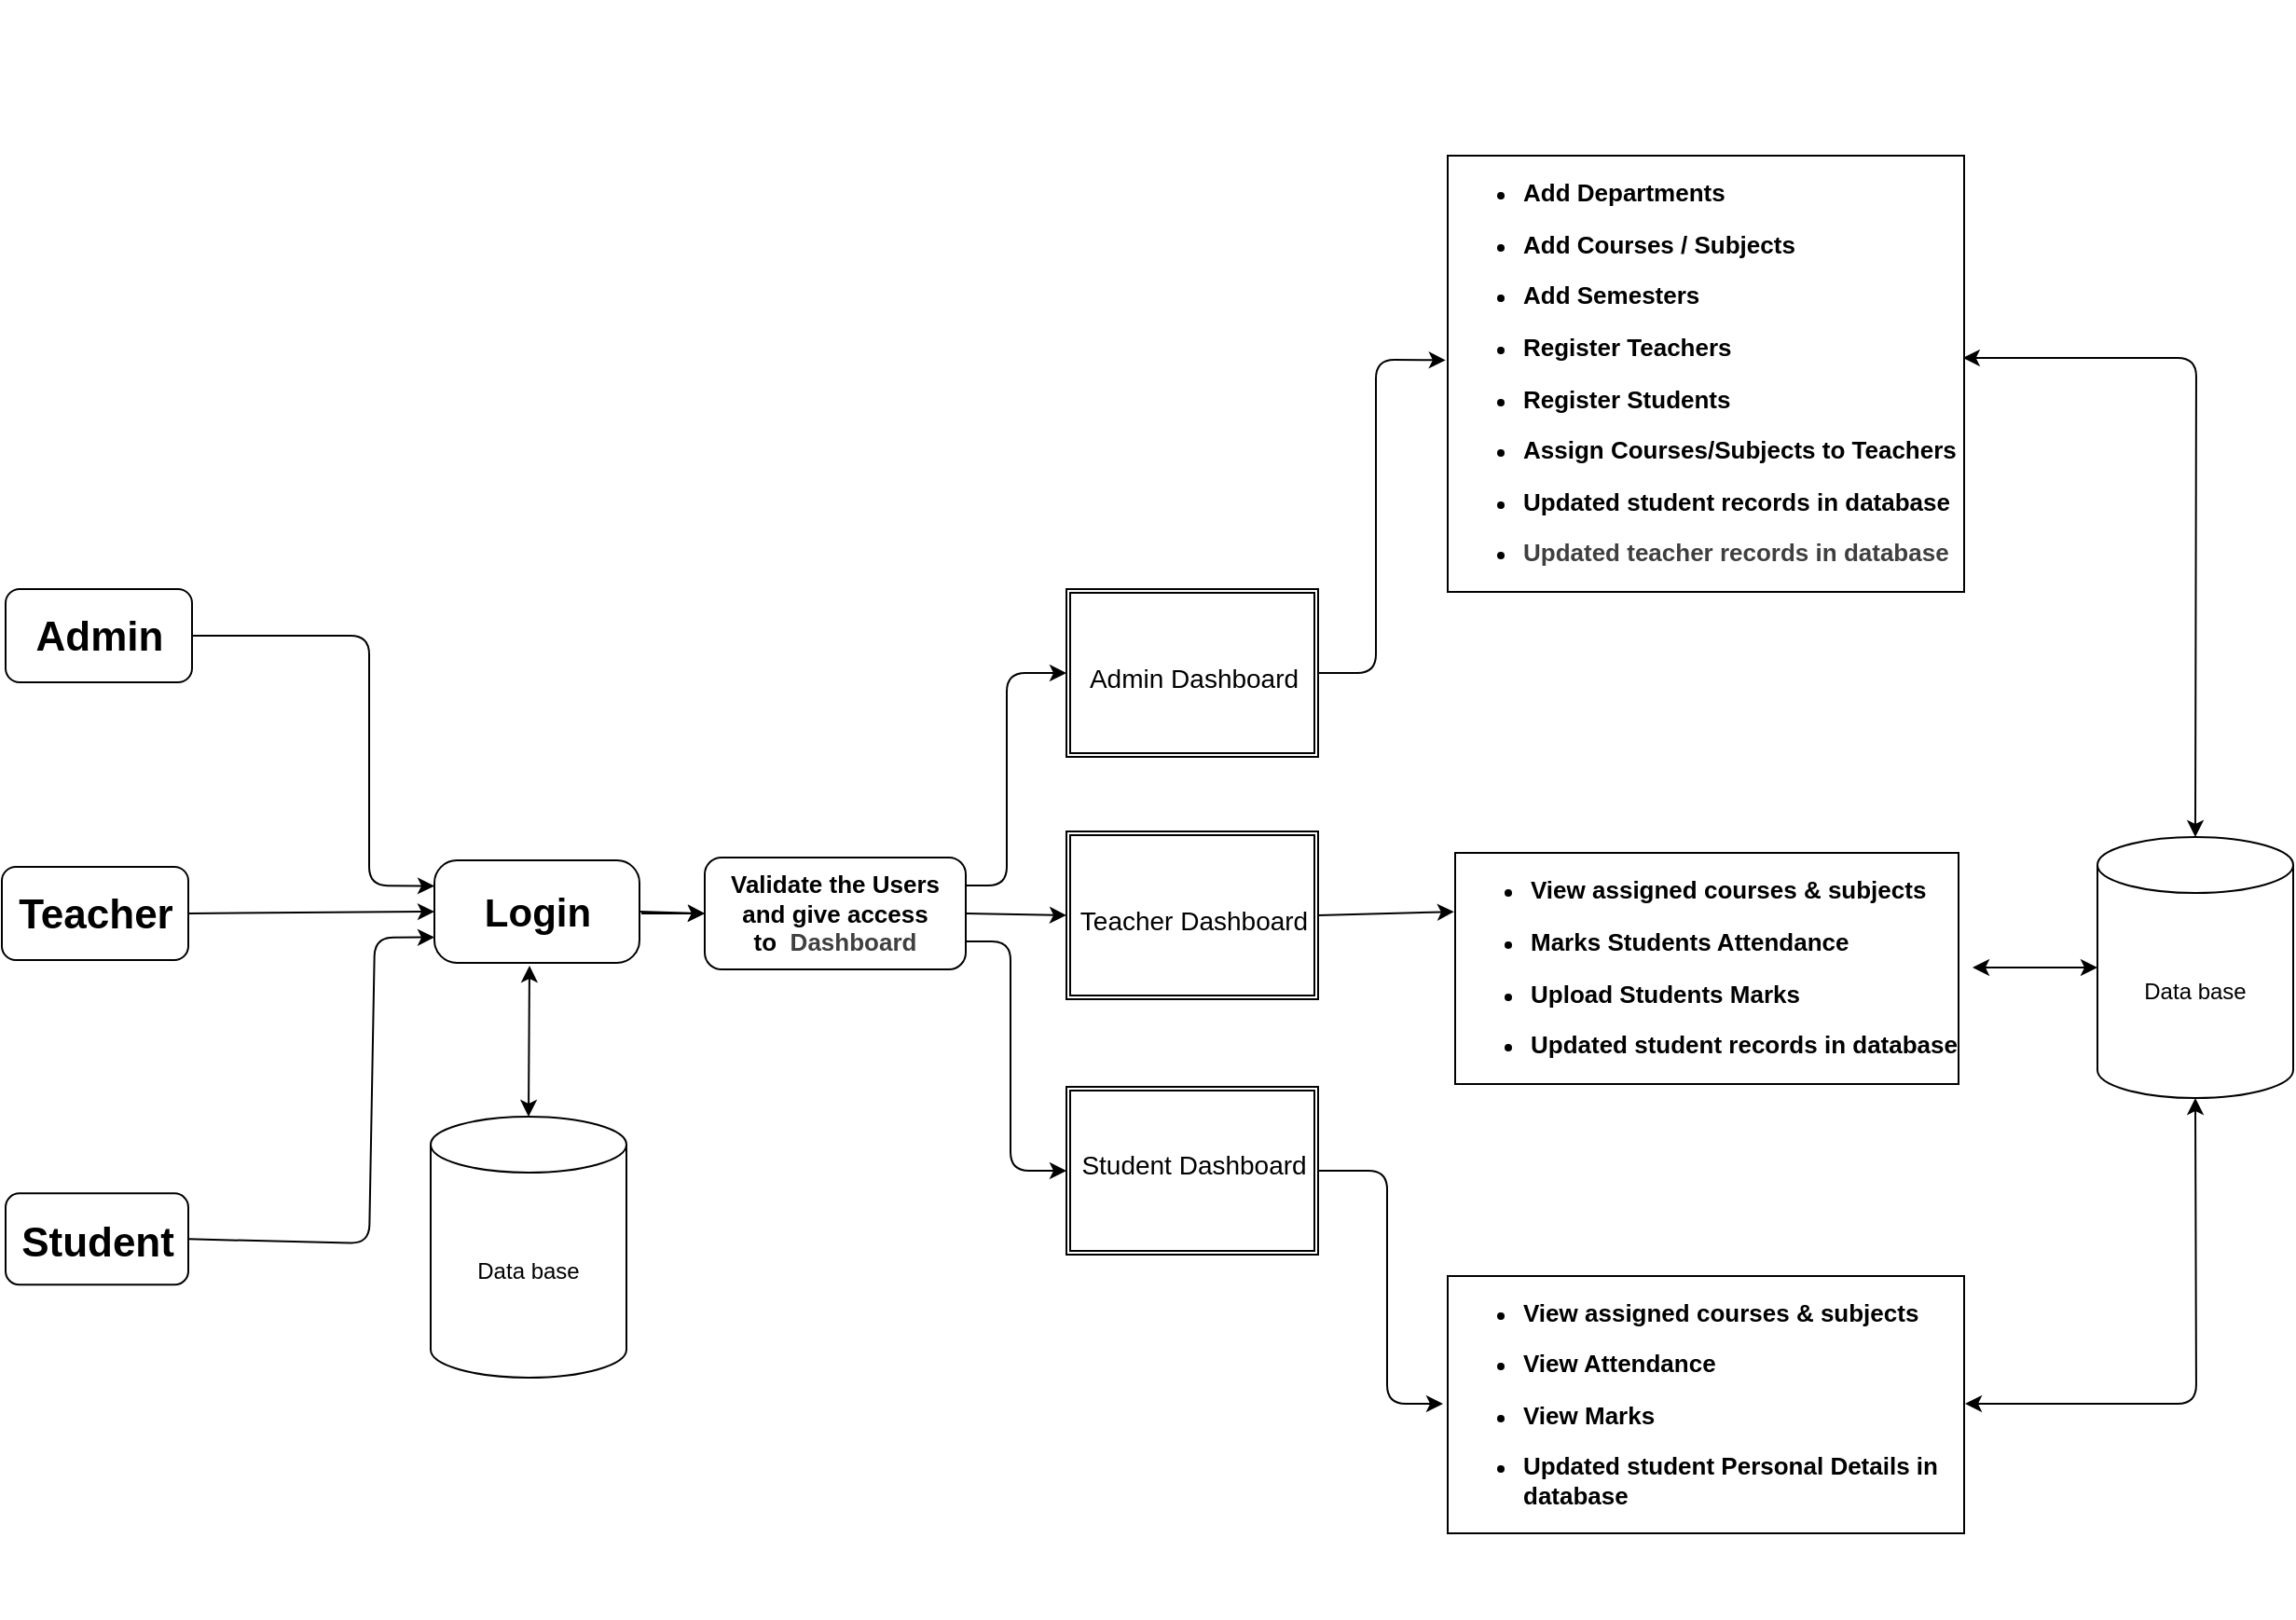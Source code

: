<mxfile>
    <diagram id="o_gsZ9pdi_LcSViXJfMN" name="Page-1">
        <mxGraphModel dx="2077" dy="1383" grid="0" gridSize="10" guides="1" tooltips="1" connect="1" arrows="1" fold="1" page="0" pageScale="1" pageWidth="1100" pageHeight="850" background="#ffffff" math="0" shadow="0">
            <root>
                <mxCell id="0"/>
                <mxCell id="1" parent="0"/>
                <mxCell id="31" value="Data base" style="shape=cylinder3;whiteSpace=wrap;html=1;boundedLbl=1;backgroundOutline=1;size=15;" parent="1" vertex="1">
                    <mxGeometry x="911" y="447" width="105" height="140" as="geometry"/>
                </mxCell>
                <mxCell id="38" value="" style="group" parent="1" vertex="1" connectable="0">
                    <mxGeometry x="-211" y="314" width="100" height="50" as="geometry"/>
                </mxCell>
                <mxCell id="8" value="" style="rounded=1;whiteSpace=wrap;html=1;" parent="38" vertex="1">
                    <mxGeometry width="100" height="50" as="geometry"/>
                </mxCell>
                <mxCell id="12" value="&lt;font style=&quot;font-size: 22px;&quot;&gt;Admin&lt;/font&gt;" style="text;strokeColor=none;fillColor=none;html=1;fontSize=24;fontStyle=1;verticalAlign=middle;align=center;" parent="38" vertex="1">
                    <mxGeometry x="8.333" y="8.333" width="83.333" height="33.333" as="geometry"/>
                </mxCell>
                <mxCell id="42" value="" style="group" parent="1" vertex="1" connectable="0">
                    <mxGeometry x="-213" y="463" width="100" height="50" as="geometry"/>
                </mxCell>
                <mxCell id="7" value="" style="rounded=1;whiteSpace=wrap;html=1;" parent="42" vertex="1">
                    <mxGeometry width="100" height="50" as="geometry"/>
                </mxCell>
                <mxCell id="13" value="&lt;font style=&quot;font-size: 22px;&quot;&gt;Teacher&lt;/font&gt;" style="text;strokeColor=none;fillColor=none;html=1;fontSize=24;fontStyle=1;verticalAlign=middle;align=center;" parent="42" vertex="1">
                    <mxGeometry x="8.333" y="8.333" width="83.333" height="33.333" as="geometry"/>
                </mxCell>
                <mxCell id="43" value="" style="group" parent="1" vertex="1" connectable="0">
                    <mxGeometry x="-211" y="639" width="98" height="49" as="geometry"/>
                </mxCell>
                <mxCell id="9" value="" style="rounded=1;whiteSpace=wrap;html=1;" parent="43" vertex="1">
                    <mxGeometry y="-0.817" width="98" height="49" as="geometry"/>
                </mxCell>
                <mxCell id="14" value="&lt;font style=&quot;font-size: 22px;&quot;&gt;Student&lt;/font&gt;" style="text;strokeColor=none;fillColor=none;html=1;fontSize=24;fontStyle=1;verticalAlign=middle;align=center;" parent="43" vertex="1">
                    <mxGeometry x="8.167" y="8.167" width="81.667" height="32.667" as="geometry"/>
                </mxCell>
                <mxCell id="52" value="&lt;ul&gt;&lt;li data-end=&quot;353&quot; data-start=&quot;334&quot;&gt;&lt;p data-end=&quot;353&quot; data-start=&quot;336&quot;&gt;&lt;font style=&quot;font-size: 13px;&quot;&gt;&lt;b style=&quot;&quot;&gt;Add Departments&lt;/b&gt;&lt;/font&gt;&lt;/p&gt;&lt;/li&gt;&lt;li data-end=&quot;380&quot; data-start=&quot;354&quot;&gt;&lt;p data-end=&quot;380&quot; data-start=&quot;356&quot;&gt;&lt;font style=&quot;font-size: 13px;&quot;&gt;&lt;b&gt;Add Courses / Subjects&lt;/b&gt;&lt;/font&gt;&lt;/p&gt;&lt;/li&gt;&lt;li data-end=&quot;398&quot; data-start=&quot;381&quot;&gt;&lt;p data-end=&quot;398&quot; data-start=&quot;383&quot;&gt;&lt;font style=&quot;font-size: 13px;&quot;&gt;&lt;b&gt;Add Semesters&lt;/b&gt;&lt;/font&gt;&lt;/p&gt;&lt;/li&gt;&lt;li data-end=&quot;420&quot; data-start=&quot;399&quot;&gt;&lt;p data-end=&quot;420&quot; data-start=&quot;401&quot;&gt;&lt;font style=&quot;font-size: 13px;&quot;&gt;&lt;b&gt;Register Teachers&lt;/b&gt;&lt;/font&gt;&lt;/p&gt;&lt;/li&gt;&lt;li data-end=&quot;442&quot; data-start=&quot;421&quot;&gt;&lt;p data-end=&quot;442&quot; data-start=&quot;423&quot;&gt;&lt;font style=&quot;font-size: 13px;&quot;&gt;&lt;b&gt;Register Students&lt;/b&gt;&lt;/font&gt;&lt;/p&gt;&lt;/li&gt;&lt;li data-end=&quot;482&quot; data-start=&quot;443&quot;&gt;&lt;p data-end=&quot;482&quot; data-start=&quot;445&quot;&gt;&lt;font style=&quot;font-size: 13px;&quot;&gt;&lt;b&gt;Assign Courses/Subjects to Teachers&amp;nbsp;&lt;/b&gt;&lt;/font&gt;&lt;/p&gt;&lt;/li&gt;&lt;li data-end=&quot;586&quot; data-start=&quot;547&quot;&gt;&lt;p data-end=&quot;586&quot; data-start=&quot;549&quot;&gt;&lt;b&gt;&lt;font style=&quot;font-size: 13px;&quot;&gt;Updated student records in database&lt;/font&gt;&lt;/b&gt;&lt;/p&gt;&lt;/li&gt;&lt;li data-end=&quot;586&quot; data-start=&quot;547&quot;&gt;&lt;p data-end=&quot;586&quot; data-start=&quot;549&quot;&gt;&lt;span style=&quot;color: rgb(63, 63, 63); background-color: transparent;&quot;&gt;&lt;b&gt;&lt;font style=&quot;font-size: 13px;&quot;&gt;Updated teacher records in database&lt;/font&gt;&lt;/b&gt;&lt;/span&gt;&lt;/p&gt;&lt;/li&gt;&lt;/ul&gt;" style="text;strokeColor=none;fillColor=default;html=1;whiteSpace=wrap;verticalAlign=middle;overflow=hidden;rounded=0;labelBorderColor=default;" parent="1" vertex="1">
                    <mxGeometry x="560" y="-2" width="280" height="400" as="geometry"/>
                </mxCell>
                <mxCell id="53" style="edgeStyle=none;html=1;exitX=1;exitY=0.5;exitDx=0;exitDy=0;entryX=0.005;entryY=0.483;entryDx=0;entryDy=0;entryPerimeter=0;" parent="1" source="20" target="52" edge="1">
                    <mxGeometry relative="1" as="geometry">
                        <Array as="points">
                            <mxPoint x="524" y="359"/>
                            <mxPoint x="524" y="191"/>
                        </Array>
                    </mxGeometry>
                </mxCell>
                <mxCell id="57" value="" style="group" parent="1" vertex="1" connectable="0">
                    <mxGeometry x="358" y="444" width="135" height="90" as="geometry"/>
                </mxCell>
                <mxCell id="21" value="" style="shape=ext;double=1;rounded=0;whiteSpace=wrap;html=1;" parent="57" vertex="1">
                    <mxGeometry width="135" height="90" as="geometry"/>
                </mxCell>
                <mxCell id="24" value="&lt;font style=&quot;font-weight: normal; font-size: 14px;&quot;&gt;Teacher Dashboard&lt;/font&gt;" style="text;strokeColor=none;fillColor=none;html=1;fontSize=24;fontStyle=1;verticalAlign=middle;align=center;" parent="57" vertex="1">
                    <mxGeometry x="27.5" y="25" width="80" height="40" as="geometry"/>
                </mxCell>
                <mxCell id="68" value="" style="group" parent="1" vertex="1" connectable="0">
                    <mxGeometry x="19" y="459.5" width="110" height="55" as="geometry"/>
                </mxCell>
                <mxCell id="69" value="" style="rounded=1;whiteSpace=wrap;html=1;arcSize=22;" parent="68" vertex="1">
                    <mxGeometry width="110" height="55" as="geometry"/>
                </mxCell>
                <mxCell id="70" value="&lt;font style=&quot;font-size: 21px;&quot;&gt;Login&lt;/font&gt;" style="text;strokeColor=none;fillColor=none;html=1;fontSize=24;fontStyle=1;verticalAlign=middle;align=center;" parent="68" vertex="1">
                    <mxGeometry x="9.167" y="9.167" width="91.667" height="36.667" as="geometry"/>
                </mxCell>
                <mxCell id="74" value="" style="group" parent="1" vertex="1" connectable="0">
                    <mxGeometry x="358" y="583" width="135" height="90" as="geometry"/>
                </mxCell>
                <mxCell id="22" value="" style="shape=ext;double=1;rounded=0;whiteSpace=wrap;html=1;" parent="74" vertex="1">
                    <mxGeometry y="-2" width="135" height="90" as="geometry"/>
                </mxCell>
                <mxCell id="25" value="&lt;font style=&quot;font-weight: normal; font-size: 14px;&quot;&gt;Student Dashboard&lt;/font&gt;" style="text;strokeColor=none;fillColor=none;html=1;fontSize=24;fontStyle=1;verticalAlign=middle;align=center;" parent="74" vertex="1">
                    <mxGeometry x="27.5" y="17" width="80" height="40" as="geometry"/>
                </mxCell>
                <mxCell id="75" value="&lt;ul&gt;&lt;li data-end=&quot;353&quot; data-start=&quot;334&quot;&gt;&lt;p data-end=&quot;353&quot; data-start=&quot;336&quot;&gt;&lt;span style=&quot;font-size: 13px;&quot;&gt;&lt;b&gt;View assigned courses &amp;amp; subjects&lt;/b&gt;&lt;/span&gt;&lt;/p&gt;&lt;/li&gt;&lt;li data-end=&quot;353&quot; data-start=&quot;334&quot;&gt;&lt;p data-end=&quot;353&quot; data-start=&quot;336&quot;&gt;&lt;span style=&quot;font-size: 13px;&quot;&gt;&lt;b&gt;Marks Students Attendance&lt;/b&gt;&lt;/span&gt;&lt;/p&gt;&lt;/li&gt;&lt;li data-end=&quot;380&quot; data-start=&quot;354&quot;&gt;&lt;p data-end=&quot;380&quot; data-start=&quot;356&quot;&gt;&lt;span style=&quot;font-size: 13px;&quot;&gt;&lt;b&gt;Upload Students Marks&lt;/b&gt;&lt;/span&gt;&lt;/p&gt;&lt;/li&gt;&lt;li data-end=&quot;586&quot; data-start=&quot;547&quot;&gt;&lt;p data-end=&quot;586&quot; data-start=&quot;549&quot;&gt;&lt;b&gt;&lt;font style=&quot;font-size: 13px;&quot;&gt;Updated student records in database&lt;/font&gt;&lt;/b&gt;&lt;/p&gt;&lt;/li&gt;&lt;/ul&gt;" style="text;strokeColor=none;fillColor=default;html=1;whiteSpace=wrap;verticalAlign=middle;overflow=hidden;rounded=0;labelBorderColor=default;" parent="1" vertex="1">
                    <mxGeometry x="564" y="407" width="280" height="220" as="geometry"/>
                </mxCell>
                <mxCell id="79" value="" style="endArrow=classic;startArrow=classic;html=1;entryX=0;entryY=0.5;entryDx=0;entryDy=0;entryPerimeter=0;exitX=1;exitY=0.5;exitDx=0;exitDy=0;" parent="1" source="75" target="31" edge="1">
                    <mxGeometry width="50" height="50" relative="1" as="geometry">
                        <mxPoint x="460" y="360" as="sourcePoint"/>
                        <mxPoint x="510" y="310" as="targetPoint"/>
                        <Array as="points"/>
                    </mxGeometry>
                </mxCell>
                <mxCell id="82" value="" style="endArrow=classic;startArrow=classic;html=1;entryX=0.996;entryY=0.48;entryDx=0;entryDy=0;entryPerimeter=0;exitX=0.5;exitY=0;exitDx=0;exitDy=0;exitPerimeter=0;" parent="1" source="31" target="52" edge="1">
                    <mxGeometry width="50" height="50" relative="1" as="geometry">
                        <mxPoint x="460" y="360" as="sourcePoint"/>
                        <mxPoint x="510" y="310" as="targetPoint"/>
                        <Array as="points">
                            <mxPoint x="964" y="190"/>
                        </Array>
                    </mxGeometry>
                </mxCell>
                <mxCell id="92" value="&lt;ul&gt;&lt;li data-end=&quot;353&quot; data-start=&quot;334&quot;&gt;&lt;p data-end=&quot;353&quot; data-start=&quot;336&quot;&gt;&lt;span style=&quot;font-size: 13px;&quot;&gt;&lt;b&gt;View assigned courses &amp;amp; subjects&lt;/b&gt;&lt;/span&gt;&lt;/p&gt;&lt;/li&gt;&lt;li data-end=&quot;353&quot; data-start=&quot;334&quot;&gt;&lt;p data-end=&quot;353&quot; data-start=&quot;336&quot;&gt;&lt;span style=&quot;font-size: 13px;&quot;&gt;&lt;b&gt;View Attendance&lt;/b&gt;&lt;/span&gt;&lt;/p&gt;&lt;/li&gt;&lt;li data-end=&quot;380&quot; data-start=&quot;354&quot;&gt;&lt;p data-end=&quot;380&quot; data-start=&quot;356&quot;&gt;&lt;span style=&quot;font-size: 13px;&quot;&gt;&lt;b&gt;View Marks&lt;/b&gt;&lt;/span&gt;&lt;/p&gt;&lt;/li&gt;&lt;li data-end=&quot;586&quot; data-start=&quot;547&quot;&gt;&lt;p data-end=&quot;586&quot; data-start=&quot;549&quot;&gt;&lt;b&gt;&lt;font style=&quot;font-size: 13px;&quot;&gt;Updated student Personal Details in database&lt;/font&gt;&lt;/b&gt;&lt;/p&gt;&lt;/li&gt;&lt;/ul&gt;" style="text;strokeColor=none;fillColor=default;html=1;whiteSpace=wrap;verticalAlign=middle;overflow=hidden;rounded=0;labelBorderColor=default;" parent="1" vertex="1">
                    <mxGeometry x="560" y="636" width="280" height="230" as="geometry"/>
                </mxCell>
                <mxCell id="94" value="" style="endArrow=classic;startArrow=classic;html=1;entryX=0.5;entryY=1;entryDx=0;entryDy=0;entryPerimeter=0;exitX=1;exitY=0.5;exitDx=0;exitDy=0;" parent="1" source="92" target="31" edge="1">
                    <mxGeometry width="50" height="50" relative="1" as="geometry">
                        <mxPoint x="460" y="480" as="sourcePoint"/>
                        <mxPoint x="510" y="430" as="targetPoint"/>
                        <Array as="points">
                            <mxPoint x="964" y="751"/>
                        </Array>
                    </mxGeometry>
                </mxCell>
                <mxCell id="106" style="edgeStyle=none;html=1;exitX=1;exitY=0.25;exitDx=0;exitDy=0;entryX=0;entryY=0.5;entryDx=0;entryDy=0;" edge="1" parent="1" source="66" target="20">
                    <mxGeometry relative="1" as="geometry">
                        <Array as="points">
                            <mxPoint x="326" y="473"/>
                            <mxPoint x="326" y="359"/>
                        </Array>
                    </mxGeometry>
                </mxCell>
                <mxCell id="107" style="edgeStyle=none;html=1;exitX=1;exitY=0.5;exitDx=0;exitDy=0;entryX=0;entryY=0.5;entryDx=0;entryDy=0;" edge="1" parent="1" source="66" target="21">
                    <mxGeometry relative="1" as="geometry"/>
                </mxCell>
                <mxCell id="108" style="edgeStyle=none;html=1;exitX=1;exitY=0.75;exitDx=0;exitDy=0;entryX=0;entryY=0.5;entryDx=0;entryDy=0;" edge="1" parent="1" source="66" target="22">
                    <mxGeometry relative="1" as="geometry">
                        <Array as="points">
                            <mxPoint x="328" y="503"/>
                            <mxPoint x="328" y="626"/>
                        </Array>
                    </mxGeometry>
                </mxCell>
                <mxCell id="66" value="&lt;font style=&quot;font-size: 13px;&quot;&gt;&lt;b&gt;Validate the Users&lt;/b&gt;&lt;/font&gt;&lt;div&gt;&lt;font style=&quot;font-size: 13px;&quot;&gt;&lt;b&gt;and give access&lt;/b&gt;&lt;/font&gt;&lt;/div&gt;&lt;div&gt;&lt;span style=&quot;font-size: 13px;&quot;&gt;&lt;b&gt;to&amp;nbsp;&lt;/b&gt;&lt;/span&gt;&lt;b style=&quot;color: rgb(63, 63, 63); font-size: 13px; background-color: transparent;&quot;&gt;&amp;nbsp;Dashboard&lt;/b&gt;&lt;/div&gt;" style="rounded=1;whiteSpace=wrap;html=1;" parent="1" vertex="1">
                    <mxGeometry x="164" y="458" width="140" height="60" as="geometry"/>
                </mxCell>
                <mxCell id="97" style="edgeStyle=none;html=1;exitX=1;exitY=0.5;exitDx=0;exitDy=0;entryX=0;entryY=0.25;entryDx=0;entryDy=0;" edge="1" parent="1" source="8" target="69">
                    <mxGeometry relative="1" as="geometry">
                        <Array as="points">
                            <mxPoint x="-16" y="339"/>
                            <mxPoint x="-16" y="473"/>
                        </Array>
                    </mxGeometry>
                </mxCell>
                <mxCell id="99" style="edgeStyle=none;html=1;exitX=1;exitY=0.5;exitDx=0;exitDy=0;entryX=0;entryY=0.5;entryDx=0;entryDy=0;" edge="1" parent="1" source="7" target="69">
                    <mxGeometry relative="1" as="geometry"/>
                </mxCell>
                <mxCell id="100" style="edgeStyle=none;html=1;exitX=1;exitY=0.5;exitDx=0;exitDy=0;entryX=0;entryY=0.75;entryDx=0;entryDy=0;" edge="1" parent="1" source="9" target="69">
                    <mxGeometry relative="1" as="geometry">
                        <Array as="points">
                            <mxPoint x="-16" y="665"/>
                            <mxPoint x="-13" y="501"/>
                        </Array>
                    </mxGeometry>
                </mxCell>
                <mxCell id="101" style="edgeStyle=none;html=1;exitX=1;exitY=0.5;exitDx=0;exitDy=0;entryX=0;entryY=0.5;entryDx=0;entryDy=0;" edge="1" parent="1" source="69" target="66">
                    <mxGeometry relative="1" as="geometry"/>
                </mxCell>
                <mxCell id="103" value="" style="group" vertex="1" connectable="0" parent="1">
                    <mxGeometry x="358" y="314" width="135" height="90" as="geometry"/>
                </mxCell>
                <mxCell id="20" value="" style="shape=ext;double=1;rounded=0;whiteSpace=wrap;html=1;" parent="103" vertex="1">
                    <mxGeometry width="135" height="90" as="geometry"/>
                </mxCell>
                <mxCell id="23" value="&lt;font style=&quot;font-weight: normal; font-size: 14px;&quot;&gt;Admin Dashboard&lt;/font&gt;" style="text;strokeColor=none;fillColor=none;html=1;fontSize=24;fontStyle=1;verticalAlign=middle;align=center;" parent="103" vertex="1">
                    <mxGeometry x="27.5" y="25" width="80" height="40" as="geometry"/>
                </mxCell>
                <mxCell id="109" value="Data base" style="shape=cylinder3;whiteSpace=wrap;html=1;boundedLbl=1;backgroundOutline=1;size=15;" vertex="1" parent="1">
                    <mxGeometry x="17" y="597" width="105" height="140" as="geometry"/>
                </mxCell>
                <mxCell id="110" value="" style="edgeStyle=none;html=1;" edge="1" parent="1" target="66">
                    <mxGeometry relative="1" as="geometry">
                        <mxPoint x="130" y="488" as="sourcePoint"/>
                    </mxGeometry>
                </mxCell>
                <mxCell id="115" value="" style="endArrow=classic;startArrow=classic;html=1;exitX=0.5;exitY=0;exitDx=0;exitDy=0;exitPerimeter=0;" edge="1" parent="1" source="109">
                    <mxGeometry width="50" height="50" relative="1" as="geometry">
                        <mxPoint x="296" y="504" as="sourcePoint"/>
                        <mxPoint x="70" y="516" as="targetPoint"/>
                        <Array as="points"/>
                    </mxGeometry>
                </mxCell>
                <mxCell id="116" style="edgeStyle=none;html=1;exitX=1;exitY=0.5;exitDx=0;exitDy=0;entryX=0.007;entryY=0.364;entryDx=0;entryDy=0;entryPerimeter=0;" edge="1" parent="1" source="21" target="75">
                    <mxGeometry relative="1" as="geometry"/>
                </mxCell>
                <mxCell id="117" style="edgeStyle=none;html=1;exitX=1;exitY=0.5;exitDx=0;exitDy=0;entryX=0;entryY=0.5;entryDx=0;entryDy=0;" edge="1" parent="1" source="22" target="92">
                    <mxGeometry relative="1" as="geometry">
                        <Array as="points">
                            <mxPoint x="530" y="626"/>
                            <mxPoint x="530" y="751"/>
                        </Array>
                    </mxGeometry>
                </mxCell>
            </root>
        </mxGraphModel>
    </diagram>
</mxfile>